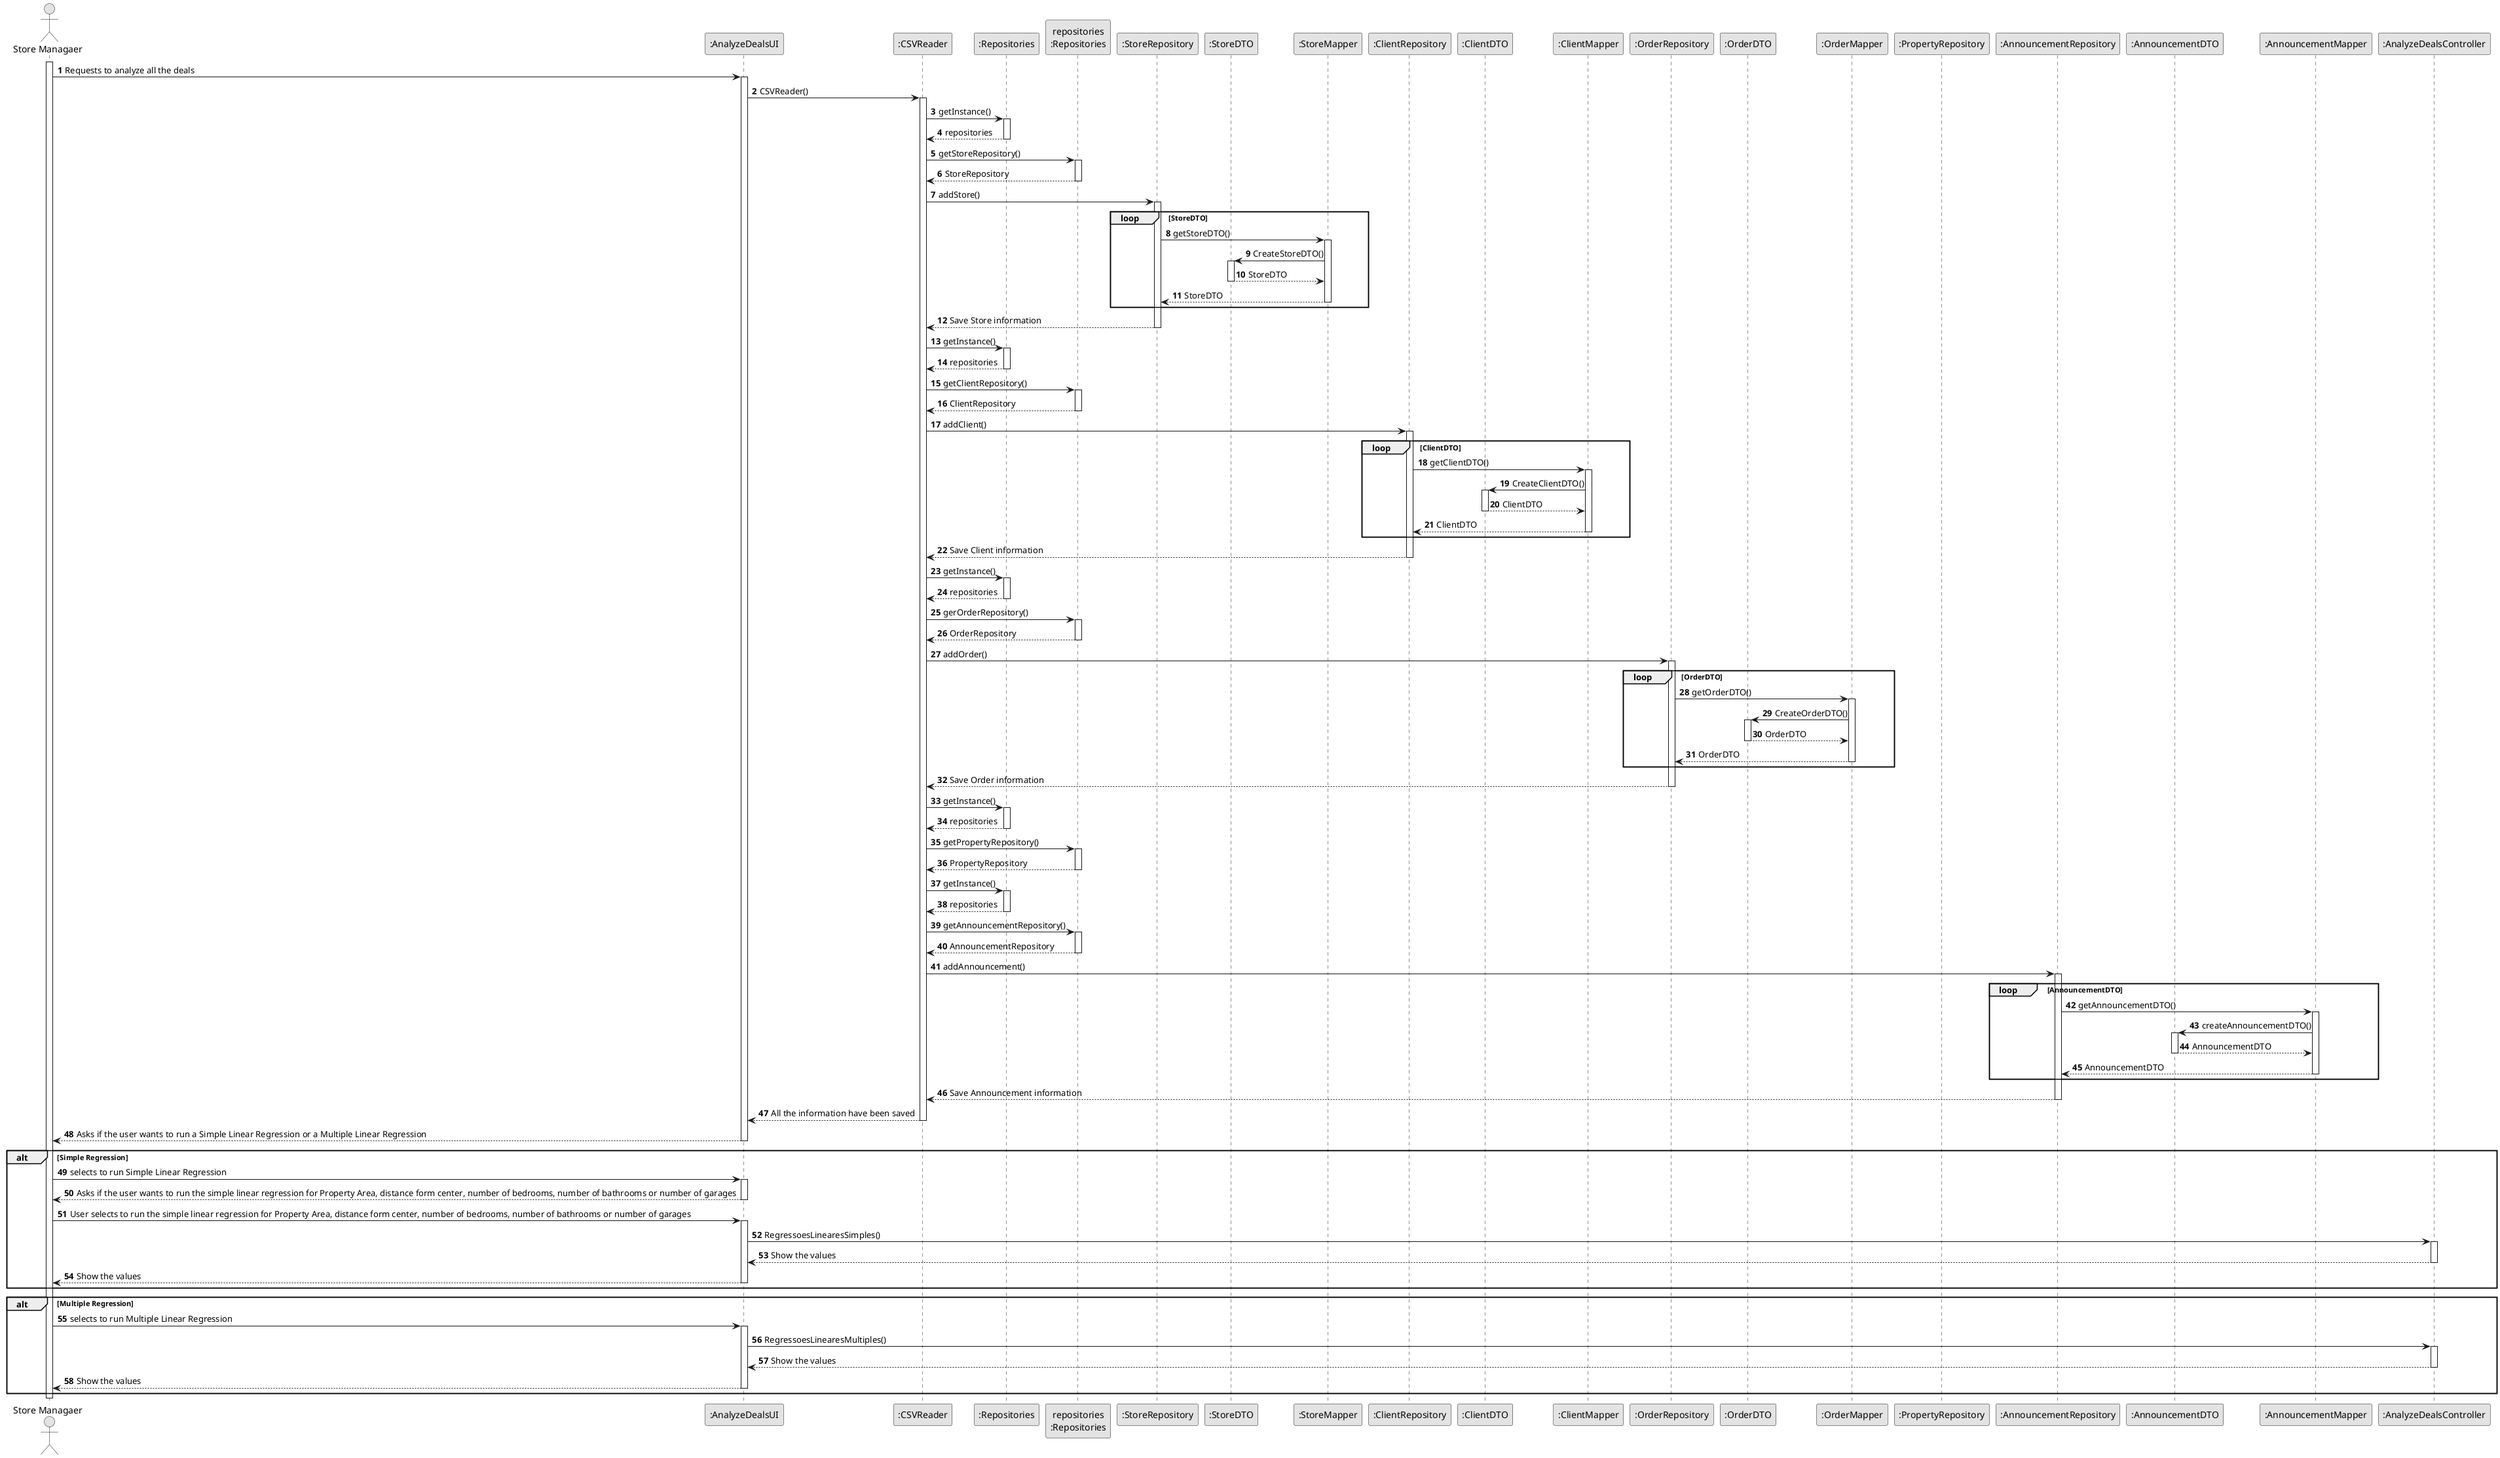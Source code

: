   @startuml
skinparam monochrome true
skinparam packageStyle rectangle
skinparam shadowing false

autonumber

'hide footbox
actor "Store Managaer" as User
participant ":AnalyzeDealsUI" as UI
participant ":CSVReader" as CSV
participant ":Repositories" as RepositorySingleton
participant "repositories\n:Repositories" as PLAT
participant ":StoreRepository" as StoreREPO
participant ":StoreDTO" as StoreDTO
participant ":StoreMapper" as StoreMapper
participant ":ClientRepository" as ClientREPO
participant ":ClientDTO" as ClientDTO
participant ":ClientMapper" as ClientMapper
participant ":OrderRepository" as OrderREPO
participant ":OrderDTO" as OrderDTO
participant ":OrderMapper" as OrderMapper
participant ":PropertyRepository" as PropertyREPO
participant ":AnnouncementRepository" as AnnouncementREPO
participant ":AnnouncementDTO" as AnnouncementDTO
participant ":AnnouncementMapper" as AnnouncementMapper
participant ":AnalyzeDealsController" as CTRL

activate User

User -> UI : Requests to analyze all the deals
activate UI

UI -> CSV : CSVReader()
activate CSV

            CSV -> RepositorySingleton : getInstance()
            activate RepositorySingleton

            RepositorySingleton --> CSV: repositories
            deactivate RepositorySingleton

            CSV -> PLAT : getStoreRepository()
            activate PLAT

            PLAT --> CSV: StoreRepository
            deactivate PLAT

            CSV -> StoreREPO : addStore()
            loop StoreDTO

            activate StoreREPO
            StoreREPO->StoreMapper: getStoreDTO()
            activate StoreMapper

            StoreMapper->StoreDTO:CreateStoreDTO()

            activate StoreDTO
            StoreDTO-->StoreMapper:StoreDTO
            deactivate StoreDTO
            StoreMapper-->StoreREPO:StoreDTO
            deactivate StoreMapper
            end
            StoreREPO --> CSV : Save Store information
            deactivate StoreREPO

            CSV -> RepositorySingleton : getInstance()
            activate RepositorySingleton

            RepositorySingleton --> CSV: repositories
            deactivate RepositorySingleton

            CSV -> PLAT : getClientRepository()
            activate PLAT

            PLAT --> CSV: ClientRepository
            deactivate PLAT

            CSV -> ClientREPO : addClient()
            loop ClientDTO

            activate ClientREPO
            ClientREPO->ClientMapper:getClientDTO()
            activate ClientMapper

            ClientMapper->ClientDTO:CreateClientDTO()

            activate ClientDTO
            ClientDTO-->ClientMapper:ClientDTO
            deactivate ClientDTO
            ClientMapper-->ClientREPO:ClientDTO
            deactivate ClientMapper
            end
            ClientREPO --> CSV : Save Client information
            deactivate ClientREPO

            CSV -> RepositorySingleton : getInstance()
            activate RepositorySingleton

            RepositorySingleton --> CSV: repositories
            deactivate RepositorySingleton

            CSV -> PLAT : gerOrderRepository()
            activate PLAT

            PLAT --> CSV: OrderRepository
            deactivate PLAT

            CSV -> OrderREPO : addOrder()
            loop OrderDTO

            activate OrderREPO
            OrderREPO->OrderMapper:getOrderDTO()
            activate OrderMapper

            OrderMapper->OrderDTO:CreateOrderDTO()

            activate OrderDTO
            OrderDTO-->OrderMapper:OrderDTO
            deactivate OrderDTO
            OrderMapper-->OrderREPO:OrderDTO
            deactivate OrderMapper
            end
            OrderREPO --> CSV : Save Order information
            deactivate OrderREPO

            CSV -> RepositorySingleton : getInstance()
            activate RepositorySingleton

            RepositorySingleton --> CSV: repositories
            deactivate RepositorySingleton

            CSV -> PLAT : getPropertyRepository()
            activate PLAT

            PLAT --> CSV: PropertyRepository
            deactivate PLAT

            CSV -> RepositorySingleton : getInstance()
            activate RepositorySingleton

            RepositorySingleton --> CSV: repositories
            deactivate RepositorySingleton

            CSV -> PLAT : getAnnouncementRepository()
            activate PLAT

            PLAT --> CSV: AnnouncementRepository
            deactivate PLAT

            CSV -> AnnouncementREPO : addAnnouncement()
            loop AnnouncementDTO

            activate AnnouncementREPO
            AnnouncementREPO->AnnouncementMapper:getAnnouncementDTO()
            activate AnnouncementMapper

            AnnouncementMapper->AnnouncementDTO:createAnnouncementDTO()

            activate AnnouncementDTO
            AnnouncementDTO-->AnnouncementMapper:AnnouncementDTO
            deactivate AnnouncementDTO
            AnnouncementMapper-->AnnouncementREPO:AnnouncementDTO
            deactivate AnnouncementMapper
            end
            AnnouncementREPO --> CSV : Save Announcement information
            deactivate AnnouncementREPO

CSV --> UI : All the information have been saved
deactivate CSV

UI -->  User: Asks if the user wants to run a Simple Linear Regression or a Multiple Linear Regression
deactivate UI

alt Simple Regression
User -> UI: selects to run Simple Linear Regression
activate UI

UI --> User: Asks if the user wants to run the simple linear regression for Property Area, distance form center, number of bedrooms, number of bathrooms or number of garages
deactivate UI

User -> UI: User selects to run the simple linear regression for Property Area, distance form center, number of bedrooms, number of bathrooms or number of garages
activate UI

UI -> CTRL: RegressoesLinearesSimples()
activate CTRL

CTRL --> UI: Show the values
deactivate

UI --> User: Show the values
deactivate
end

alt Multiple Regression
User -> UI: selects to run Multiple Linear Regression
activate UI

UI -> CTRL: RegressoesLinearesMultiples()
activate CTRL

CTRL --> UI: Show the values
deactivate

UI --> User: Show the values
deactivate
end
deactivate User
@enduml
